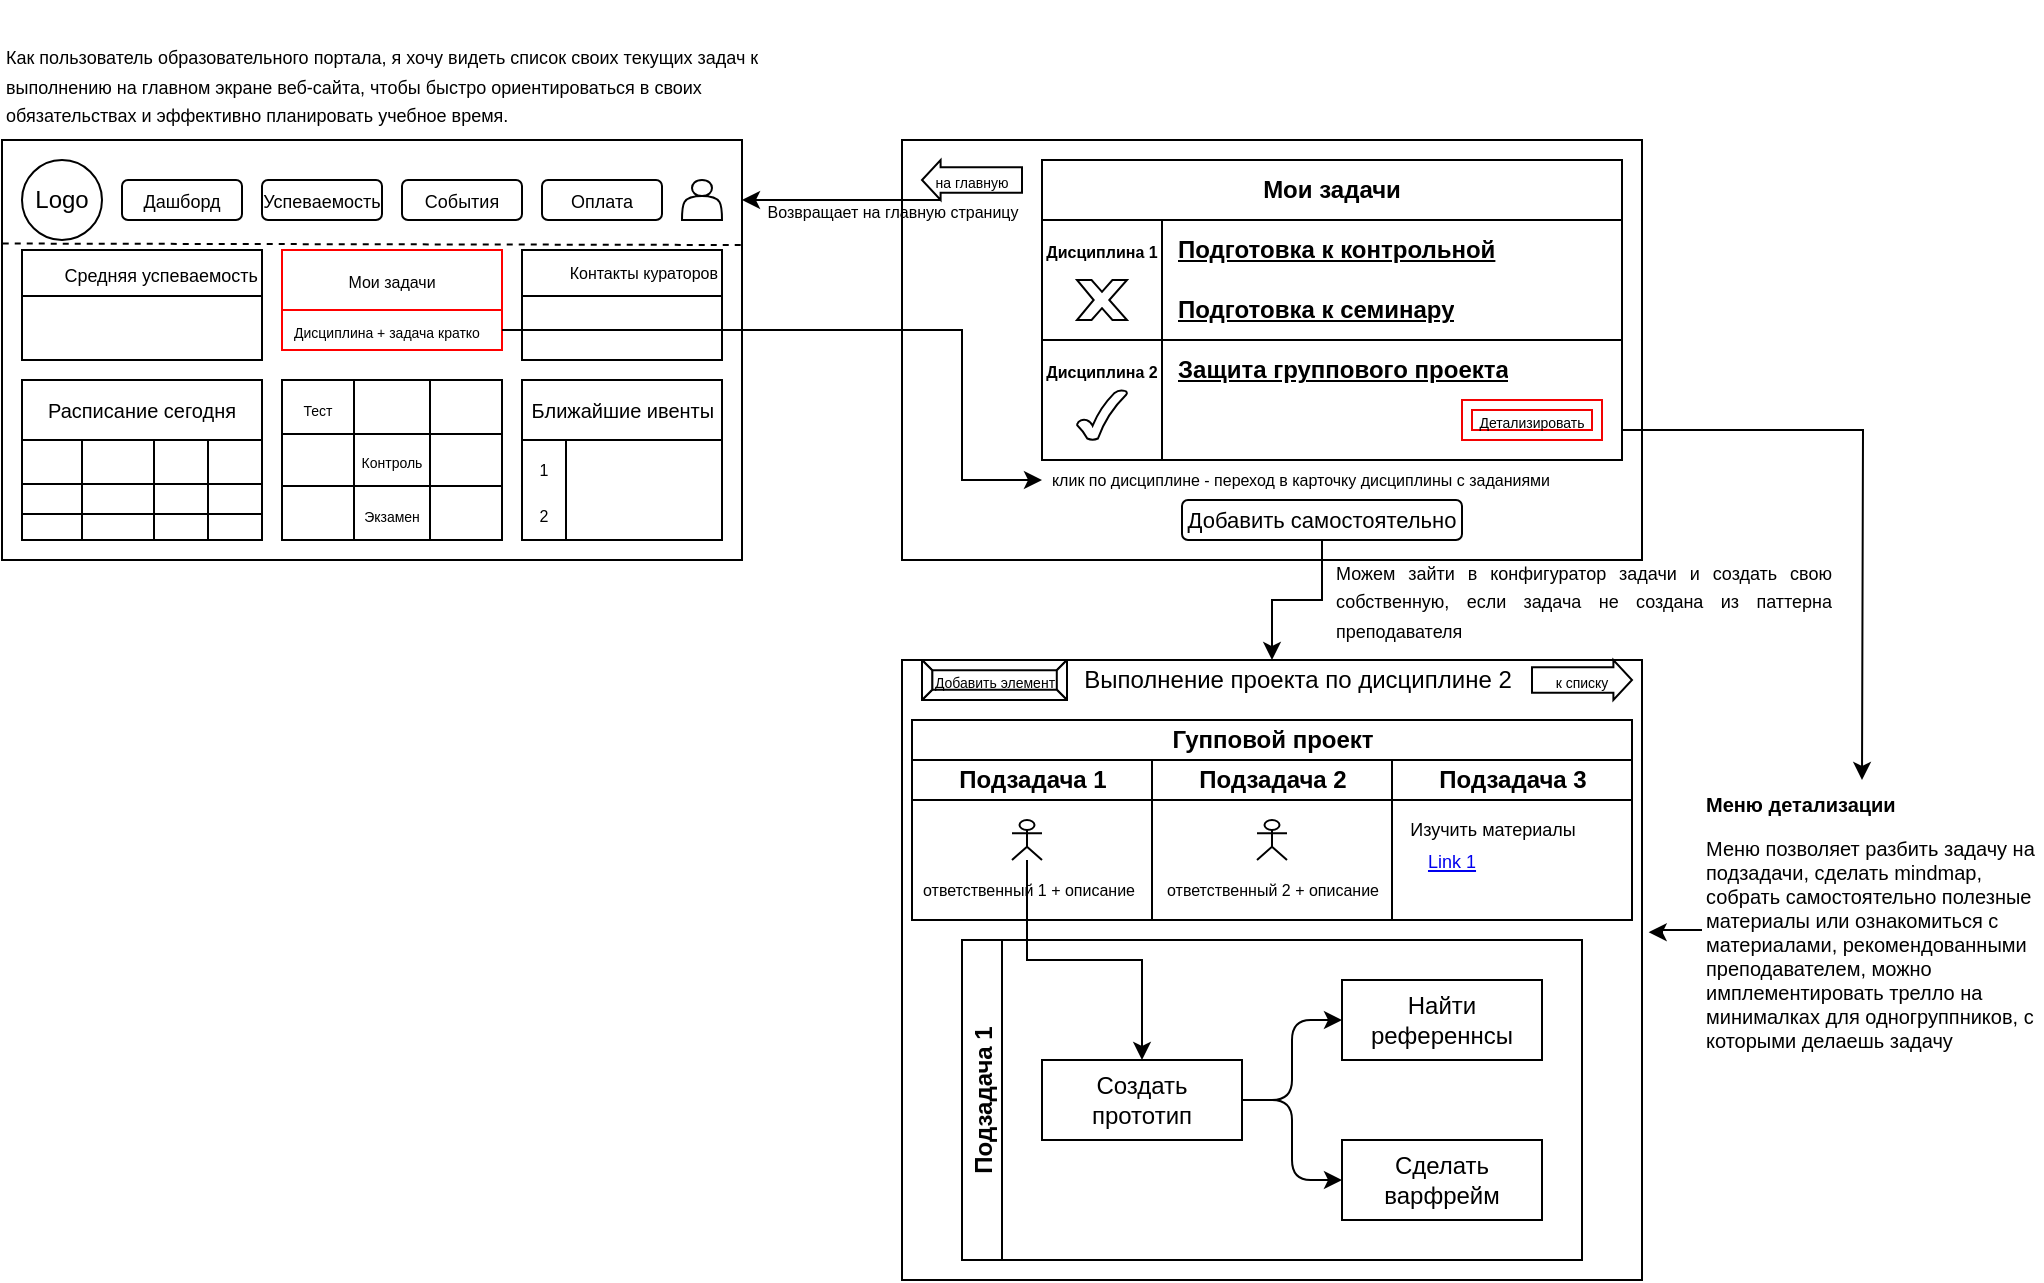 <mxfile version="24.7.17">
  <diagram name="Страница — 1" id="CBC1rgHHHILlYHqByHYL">
    <mxGraphModel dx="1068" dy="666" grid="1" gridSize="10" guides="1" tooltips="1" connect="1" arrows="1" fold="1" page="1" pageScale="1" pageWidth="1100" pageHeight="850" math="0" shadow="0">
      <root>
        <mxCell id="0" />
        <mxCell id="1" parent="0" />
        <mxCell id="UtrABaLbU96Mtq_oK4z2-65" value="" style="group" vertex="1" connectable="0" parent="1">
          <mxGeometry x="70" y="80" width="370" height="210" as="geometry" />
        </mxCell>
        <mxCell id="UtrABaLbU96Mtq_oK4z2-1" value="" style="rounded=0;whiteSpace=wrap;html=1;" vertex="1" parent="UtrABaLbU96Mtq_oK4z2-65">
          <mxGeometry width="370" height="210" as="geometry" />
        </mxCell>
        <mxCell id="UtrABaLbU96Mtq_oK4z2-2" value="Logo" style="ellipse;whiteSpace=wrap;html=1;aspect=fixed;" vertex="1" parent="UtrABaLbU96Mtq_oK4z2-65">
          <mxGeometry x="10" y="10" width="40" height="40" as="geometry" />
        </mxCell>
        <mxCell id="UtrABaLbU96Mtq_oK4z2-3" value="&lt;font style=&quot;font-size: 9px;&quot;&gt;Дашборд&lt;/font&gt;" style="rounded=1;whiteSpace=wrap;html=1;" vertex="1" parent="UtrABaLbU96Mtq_oK4z2-65">
          <mxGeometry x="60" y="20" width="60" height="20" as="geometry" />
        </mxCell>
        <mxCell id="UtrABaLbU96Mtq_oK4z2-4" value="&lt;font style=&quot;font-size: 9px;&quot;&gt;Успеваемость&lt;/font&gt;" style="rounded=1;whiteSpace=wrap;html=1;" vertex="1" parent="UtrABaLbU96Mtq_oK4z2-65">
          <mxGeometry x="130" y="20" width="60" height="20" as="geometry" />
        </mxCell>
        <mxCell id="UtrABaLbU96Mtq_oK4z2-5" value="&lt;font style=&quot;font-size: 9px;&quot;&gt;События&lt;/font&gt;" style="rounded=1;whiteSpace=wrap;html=1;" vertex="1" parent="UtrABaLbU96Mtq_oK4z2-65">
          <mxGeometry x="200" y="20" width="60" height="20" as="geometry" />
        </mxCell>
        <mxCell id="UtrABaLbU96Mtq_oK4z2-6" value="&lt;font style=&quot;font-size: 9px;&quot;&gt;Оплата&lt;/font&gt;" style="rounded=1;whiteSpace=wrap;html=1;" vertex="1" parent="UtrABaLbU96Mtq_oK4z2-65">
          <mxGeometry x="270" y="20" width="60" height="20" as="geometry" />
        </mxCell>
        <mxCell id="UtrABaLbU96Mtq_oK4z2-7" value="" style="shape=actor;whiteSpace=wrap;html=1;" vertex="1" parent="UtrABaLbU96Mtq_oK4z2-65">
          <mxGeometry x="340" y="20" width="20" height="20" as="geometry" />
        </mxCell>
        <mxCell id="UtrABaLbU96Mtq_oK4z2-9" value="&lt;span style=&quot;font-weight: normal;&quot;&gt;&lt;font style=&quot;font-size: 9px;&quot;&gt;Средняя успеваемость&lt;/font&gt;&lt;/span&gt;" style="swimlane;whiteSpace=wrap;html=1;align=right;" vertex="1" parent="UtrABaLbU96Mtq_oK4z2-65">
          <mxGeometry x="10" y="55" width="120" height="55" as="geometry" />
        </mxCell>
        <mxCell id="UtrABaLbU96Mtq_oK4z2-10" value=" Ближайшие ивенты" style="shape=table;startSize=30;container=1;collapsible=0;childLayout=tableLayout;fixedRows=1;rowLines=0;fontStyle=0;strokeColor=default;fontSize=10;align=left;" vertex="1" parent="UtrABaLbU96Mtq_oK4z2-65">
          <mxGeometry x="260" y="120" width="100" height="80" as="geometry" />
        </mxCell>
        <mxCell id="UtrABaLbU96Mtq_oK4z2-11" value="" style="shape=tableRow;horizontal=0;startSize=0;swimlaneHead=0;swimlaneBody=0;top=0;left=0;bottom=0;right=0;collapsible=0;dropTarget=0;fillColor=none;points=[[0,0.5],[1,0.5]];portConstraint=eastwest;strokeColor=inherit;fontSize=16;" vertex="1" parent="UtrABaLbU96Mtq_oK4z2-10">
          <mxGeometry y="30" width="100" height="20" as="geometry" />
        </mxCell>
        <mxCell id="UtrABaLbU96Mtq_oK4z2-12" value="&lt;font style=&quot;font-size: 8px;&quot;&gt;1&lt;/font&gt;" style="shape=partialRectangle;html=1;whiteSpace=wrap;connectable=0;fillColor=none;top=0;left=0;bottom=0;right=0;overflow=hidden;pointerEvents=1;strokeColor=inherit;fontSize=16;" vertex="1" parent="UtrABaLbU96Mtq_oK4z2-11">
          <mxGeometry width="22" height="20" as="geometry">
            <mxRectangle width="22" height="20" as="alternateBounds" />
          </mxGeometry>
        </mxCell>
        <mxCell id="UtrABaLbU96Mtq_oK4z2-13" value="" style="shape=partialRectangle;html=1;whiteSpace=wrap;connectable=0;fillColor=none;top=0;left=0;bottom=0;right=0;align=left;spacingLeft=6;overflow=hidden;strokeColor=inherit;fontSize=16;" vertex="1" parent="UtrABaLbU96Mtq_oK4z2-11">
          <mxGeometry x="22" width="78" height="20" as="geometry">
            <mxRectangle width="78" height="20" as="alternateBounds" />
          </mxGeometry>
        </mxCell>
        <mxCell id="UtrABaLbU96Mtq_oK4z2-14" value="" style="shape=tableRow;horizontal=0;startSize=0;swimlaneHead=0;swimlaneBody=0;top=0;left=0;bottom=0;right=0;collapsible=0;dropTarget=0;fillColor=none;points=[[0,0.5],[1,0.5]];portConstraint=eastwest;strokeColor=inherit;fontSize=16;" vertex="1" parent="UtrABaLbU96Mtq_oK4z2-10">
          <mxGeometry y="50" width="100" height="30" as="geometry" />
        </mxCell>
        <mxCell id="UtrABaLbU96Mtq_oK4z2-15" value="&lt;font style=&quot;font-size: 8px;&quot;&gt;2&lt;/font&gt;" style="shape=partialRectangle;html=1;whiteSpace=wrap;connectable=0;fillColor=none;top=0;left=0;bottom=0;right=0;overflow=hidden;strokeColor=inherit;fontSize=16;" vertex="1" parent="UtrABaLbU96Mtq_oK4z2-14">
          <mxGeometry width="22" height="30" as="geometry">
            <mxRectangle width="22" height="30" as="alternateBounds" />
          </mxGeometry>
        </mxCell>
        <mxCell id="UtrABaLbU96Mtq_oK4z2-16" value="" style="shape=partialRectangle;html=1;whiteSpace=wrap;connectable=0;fillColor=none;top=0;left=0;bottom=0;right=0;align=left;spacingLeft=6;overflow=hidden;strokeColor=inherit;fontSize=16;" vertex="1" parent="UtrABaLbU96Mtq_oK4z2-14">
          <mxGeometry x="22" width="78" height="30" as="geometry">
            <mxRectangle width="78" height="30" as="alternateBounds" />
          </mxGeometry>
        </mxCell>
        <mxCell id="UtrABaLbU96Mtq_oK4z2-24" value="Расписание сегодня" style="shape=table;childLayout=tableLayout;startSize=30;collapsible=0;recursiveResize=0;expand=0;fontSize=10;" vertex="1" parent="UtrABaLbU96Mtq_oK4z2-65">
          <mxGeometry x="10" y="120" width="120" height="80" as="geometry" />
        </mxCell>
        <mxCell id="UtrABaLbU96Mtq_oK4z2-25" value="" style="shape=tableRow;horizontal=0;swimlaneHead=0;swimlaneBody=0;top=0;left=0;strokeColor=inherit;bottom=0;right=0;dropTarget=0;fontStyle=0;fillColor=none;points=[[0,0.5],[1,0.5]];portConstraint=eastwest;startSize=30;collapsible=0;recursiveResize=0;expand=0;fontSize=16;" vertex="1" parent="UtrABaLbU96Mtq_oK4z2-24">
          <mxGeometry y="30" width="120" height="22" as="geometry" />
        </mxCell>
        <mxCell id="UtrABaLbU96Mtq_oK4z2-26" value="" style="swimlane;swimlaneHead=0;swimlaneBody=0;fontStyle=0;strokeColor=inherit;connectable=0;fillColor=none;startSize=40;collapsible=0;recursiveResize=0;expand=0;fontSize=16;" vertex="1" parent="UtrABaLbU96Mtq_oK4z2-25">
          <mxGeometry x="30" width="36" height="22" as="geometry">
            <mxRectangle width="36" height="22" as="alternateBounds" />
          </mxGeometry>
        </mxCell>
        <mxCell id="UtrABaLbU96Mtq_oK4z2-27" value="" style="swimlane;swimlaneHead=0;swimlaneBody=0;fontStyle=0;strokeColor=inherit;connectable=0;fillColor=none;startSize=40;collapsible=0;recursiveResize=0;expand=0;fontSize=16;" vertex="1" parent="UtrABaLbU96Mtq_oK4z2-25">
          <mxGeometry x="66" width="27" height="22" as="geometry">
            <mxRectangle width="27" height="22" as="alternateBounds" />
          </mxGeometry>
        </mxCell>
        <mxCell id="UtrABaLbU96Mtq_oK4z2-28" value="" style="swimlane;swimlaneHead=0;swimlaneBody=0;fontStyle=0;strokeColor=inherit;connectable=0;fillColor=none;startSize=40;collapsible=0;recursiveResize=0;expand=0;fontSize=16;" vertex="1" parent="UtrABaLbU96Mtq_oK4z2-25">
          <mxGeometry x="93" width="27" height="22" as="geometry">
            <mxRectangle width="27" height="22" as="alternateBounds" />
          </mxGeometry>
        </mxCell>
        <mxCell id="UtrABaLbU96Mtq_oK4z2-29" value="" style="shape=tableRow;horizontal=0;swimlaneHead=0;swimlaneBody=0;top=0;left=0;strokeColor=inherit;bottom=0;right=0;dropTarget=0;fontStyle=0;fillColor=none;points=[[0,0.5],[1,0.5]];portConstraint=eastwest;startSize=30;collapsible=0;recursiveResize=0;expand=0;fontSize=16;" vertex="1" parent="UtrABaLbU96Mtq_oK4z2-24">
          <mxGeometry y="52" width="120" height="15" as="geometry" />
        </mxCell>
        <mxCell id="UtrABaLbU96Mtq_oK4z2-30" value="" style="swimlane;swimlaneHead=0;swimlaneBody=0;fontStyle=0;connectable=0;strokeColor=inherit;fillColor=none;startSize=0;collapsible=0;recursiveResize=0;expand=0;fontSize=16;" vertex="1" parent="UtrABaLbU96Mtq_oK4z2-29">
          <mxGeometry x="30" width="36" height="15" as="geometry">
            <mxRectangle width="36" height="15" as="alternateBounds" />
          </mxGeometry>
        </mxCell>
        <mxCell id="UtrABaLbU96Mtq_oK4z2-31" value="" style="swimlane;swimlaneHead=0;swimlaneBody=0;fontStyle=0;connectable=0;strokeColor=inherit;fillColor=none;startSize=0;collapsible=0;recursiveResize=0;expand=0;fontSize=16;" vertex="1" parent="UtrABaLbU96Mtq_oK4z2-29">
          <mxGeometry x="66" width="27" height="15" as="geometry">
            <mxRectangle width="27" height="15" as="alternateBounds" />
          </mxGeometry>
        </mxCell>
        <mxCell id="UtrABaLbU96Mtq_oK4z2-32" value="" style="swimlane;swimlaneHead=0;swimlaneBody=0;fontStyle=0;connectable=0;strokeColor=inherit;fillColor=none;startSize=0;collapsible=0;recursiveResize=0;expand=0;fontSize=16;" vertex="1" parent="UtrABaLbU96Mtq_oK4z2-29">
          <mxGeometry x="93" width="27" height="15" as="geometry">
            <mxRectangle width="27" height="15" as="alternateBounds" />
          </mxGeometry>
        </mxCell>
        <mxCell id="UtrABaLbU96Mtq_oK4z2-33" value="" style="shape=tableRow;horizontal=0;swimlaneHead=0;swimlaneBody=0;top=0;left=0;strokeColor=inherit;bottom=0;right=0;dropTarget=0;fontStyle=0;fillColor=none;points=[[0,0.5],[1,0.5]];portConstraint=eastwest;startSize=30;collapsible=0;recursiveResize=0;expand=0;fontSize=16;" vertex="1" parent="UtrABaLbU96Mtq_oK4z2-24">
          <mxGeometry y="67" width="120" height="13" as="geometry" />
        </mxCell>
        <mxCell id="UtrABaLbU96Mtq_oK4z2-34" value="" style="swimlane;swimlaneHead=0;swimlaneBody=0;fontStyle=0;connectable=0;strokeColor=inherit;fillColor=none;startSize=0;collapsible=0;recursiveResize=0;expand=0;fontSize=16;" vertex="1" parent="UtrABaLbU96Mtq_oK4z2-33">
          <mxGeometry x="30" width="36" height="13" as="geometry">
            <mxRectangle width="36" height="13" as="alternateBounds" />
          </mxGeometry>
        </mxCell>
        <mxCell id="UtrABaLbU96Mtq_oK4z2-35" value="" style="swimlane;swimlaneHead=0;swimlaneBody=0;fontStyle=0;connectable=0;strokeColor=inherit;fillColor=none;startSize=0;collapsible=0;recursiveResize=0;expand=0;fontSize=16;" vertex="1" parent="UtrABaLbU96Mtq_oK4z2-33">
          <mxGeometry x="66" width="27" height="13" as="geometry">
            <mxRectangle width="27" height="13" as="alternateBounds" />
          </mxGeometry>
        </mxCell>
        <mxCell id="UtrABaLbU96Mtq_oK4z2-36" value="" style="swimlane;swimlaneHead=0;swimlaneBody=0;fontStyle=0;connectable=0;strokeColor=inherit;fillColor=none;startSize=0;collapsible=0;recursiveResize=0;expand=0;fontSize=16;" vertex="1" parent="UtrABaLbU96Mtq_oK4z2-33">
          <mxGeometry x="93" width="27" height="13" as="geometry">
            <mxRectangle width="27" height="13" as="alternateBounds" />
          </mxGeometry>
        </mxCell>
        <mxCell id="UtrABaLbU96Mtq_oK4z2-37" value="" style="childLayout=tableLayout;recursiveResize=0;shadow=0;fillColor=none;" vertex="1" parent="UtrABaLbU96Mtq_oK4z2-65">
          <mxGeometry x="140" y="120" width="110" height="80" as="geometry" />
        </mxCell>
        <mxCell id="UtrABaLbU96Mtq_oK4z2-38" value="" style="shape=tableRow;horizontal=0;startSize=0;swimlaneHead=0;swimlaneBody=0;top=0;left=0;bottom=0;right=0;dropTarget=0;collapsible=0;recursiveResize=0;expand=0;fontStyle=0;fillColor=none;strokeColor=inherit;" vertex="1" parent="UtrABaLbU96Mtq_oK4z2-37">
          <mxGeometry width="110" height="27" as="geometry" />
        </mxCell>
        <mxCell id="UtrABaLbU96Mtq_oK4z2-39" value="&lt;font style=&quot;font-size: 7px;&quot;&gt;Тест&lt;/font&gt;" style="connectable=0;recursiveResize=0;strokeColor=inherit;fillColor=none;align=center;whiteSpace=wrap;html=1;" vertex="1" parent="UtrABaLbU96Mtq_oK4z2-38">
          <mxGeometry width="36" height="27" as="geometry">
            <mxRectangle width="36" height="27" as="alternateBounds" />
          </mxGeometry>
        </mxCell>
        <mxCell id="UtrABaLbU96Mtq_oK4z2-40" value="" style="connectable=0;recursiveResize=0;strokeColor=inherit;fillColor=none;align=center;whiteSpace=wrap;html=1;" vertex="1" parent="UtrABaLbU96Mtq_oK4z2-38">
          <mxGeometry x="36" width="38" height="27" as="geometry">
            <mxRectangle width="38" height="27" as="alternateBounds" />
          </mxGeometry>
        </mxCell>
        <mxCell id="UtrABaLbU96Mtq_oK4z2-41" value="" style="connectable=0;recursiveResize=0;strokeColor=inherit;fillColor=none;align=center;whiteSpace=wrap;html=1;" vertex="1" parent="UtrABaLbU96Mtq_oK4z2-38">
          <mxGeometry x="74" width="36" height="27" as="geometry">
            <mxRectangle width="36" height="27" as="alternateBounds" />
          </mxGeometry>
        </mxCell>
        <mxCell id="UtrABaLbU96Mtq_oK4z2-42" style="shape=tableRow;horizontal=0;startSize=0;swimlaneHead=0;swimlaneBody=0;top=0;left=0;bottom=0;right=0;dropTarget=0;collapsible=0;recursiveResize=0;expand=0;fontStyle=0;fillColor=none;strokeColor=inherit;" vertex="1" parent="UtrABaLbU96Mtq_oK4z2-37">
          <mxGeometry y="27" width="110" height="26" as="geometry" />
        </mxCell>
        <mxCell id="UtrABaLbU96Mtq_oK4z2-43" value="" style="connectable=0;recursiveResize=0;strokeColor=inherit;fillColor=none;align=center;whiteSpace=wrap;html=1;" vertex="1" parent="UtrABaLbU96Mtq_oK4z2-42">
          <mxGeometry width="36" height="26" as="geometry">
            <mxRectangle width="36" height="26" as="alternateBounds" />
          </mxGeometry>
        </mxCell>
        <mxCell id="UtrABaLbU96Mtq_oK4z2-44" value="&lt;font style=&quot;font-size: 7px;&quot;&gt;Контроль&lt;/font&gt;" style="connectable=0;recursiveResize=0;strokeColor=inherit;fillColor=none;align=center;whiteSpace=wrap;html=1;" vertex="1" parent="UtrABaLbU96Mtq_oK4z2-42">
          <mxGeometry x="36" width="38" height="26" as="geometry">
            <mxRectangle width="38" height="26" as="alternateBounds" />
          </mxGeometry>
        </mxCell>
        <mxCell id="UtrABaLbU96Mtq_oK4z2-45" value="" style="connectable=0;recursiveResize=0;strokeColor=inherit;fillColor=none;align=center;whiteSpace=wrap;html=1;" vertex="1" parent="UtrABaLbU96Mtq_oK4z2-42">
          <mxGeometry x="74" width="36" height="26" as="geometry">
            <mxRectangle width="36" height="26" as="alternateBounds" />
          </mxGeometry>
        </mxCell>
        <mxCell id="UtrABaLbU96Mtq_oK4z2-46" style="shape=tableRow;horizontal=0;startSize=0;swimlaneHead=0;swimlaneBody=0;top=0;left=0;bottom=0;right=0;dropTarget=0;collapsible=0;recursiveResize=0;expand=0;fontStyle=0;fillColor=none;strokeColor=inherit;" vertex="1" parent="UtrABaLbU96Mtq_oK4z2-37">
          <mxGeometry y="53" width="110" height="27" as="geometry" />
        </mxCell>
        <mxCell id="UtrABaLbU96Mtq_oK4z2-47" value="" style="connectable=0;recursiveResize=0;strokeColor=inherit;fillColor=none;align=center;whiteSpace=wrap;html=1;" vertex="1" parent="UtrABaLbU96Mtq_oK4z2-46">
          <mxGeometry width="36" height="27" as="geometry">
            <mxRectangle width="36" height="27" as="alternateBounds" />
          </mxGeometry>
        </mxCell>
        <mxCell id="UtrABaLbU96Mtq_oK4z2-48" value="&lt;font style=&quot;font-size: 7px;&quot;&gt;Экзамен&lt;/font&gt;" style="connectable=0;recursiveResize=0;strokeColor=inherit;fillColor=none;align=center;whiteSpace=wrap;html=1;" vertex="1" parent="UtrABaLbU96Mtq_oK4z2-46">
          <mxGeometry x="36" width="38" height="27" as="geometry">
            <mxRectangle width="38" height="27" as="alternateBounds" />
          </mxGeometry>
        </mxCell>
        <mxCell id="UtrABaLbU96Mtq_oK4z2-49" value="" style="connectable=0;recursiveResize=0;strokeColor=inherit;fillColor=none;align=center;whiteSpace=wrap;html=1;" vertex="1" parent="UtrABaLbU96Mtq_oK4z2-46">
          <mxGeometry x="74" width="36" height="27" as="geometry">
            <mxRectangle width="36" height="27" as="alternateBounds" />
          </mxGeometry>
        </mxCell>
        <mxCell id="UtrABaLbU96Mtq_oK4z2-50" value="Контакты кураторов" style="swimlane;fontStyle=0;fontSize=8;align=right;" vertex="1" parent="UtrABaLbU96Mtq_oK4z2-65">
          <mxGeometry x="260" y="55" width="100" height="55" as="geometry" />
        </mxCell>
        <mxCell id="UtrABaLbU96Mtq_oK4z2-51" value="&lt;font style=&quot;font-size: 8px;&quot;&gt;Мои задачи&lt;/font&gt;" style="swimlane;fontStyle=0;childLayout=stackLayout;horizontal=1;startSize=30;horizontalStack=0;resizeParent=1;resizeParentMax=0;resizeLast=0;collapsible=1;marginBottom=0;whiteSpace=wrap;html=1;strokeColor=#ff0000;" vertex="1" parent="UtrABaLbU96Mtq_oK4z2-65">
          <mxGeometry x="140" y="55" width="110" height="50" as="geometry" />
        </mxCell>
        <mxCell id="UtrABaLbU96Mtq_oK4z2-52" value="&lt;font style=&quot;font-size: 7px;&quot;&gt;Дисциплина + задача кратко&lt;/font&gt;" style="text;strokeColor=none;fillColor=none;align=left;verticalAlign=middle;spacingLeft=4;spacingRight=4;overflow=hidden;points=[[0,0.5],[1,0.5]];portConstraint=eastwest;rotatable=0;whiteSpace=wrap;html=1;" vertex="1" parent="UtrABaLbU96Mtq_oK4z2-51">
          <mxGeometry y="30" width="110" height="20" as="geometry" />
        </mxCell>
        <mxCell id="UtrABaLbU96Mtq_oK4z2-67" value="" style="endArrow=none;dashed=1;html=1;rounded=0;entryX=1;entryY=0.25;entryDx=0;entryDy=0;" edge="1" parent="UtrABaLbU96Mtq_oK4z2-65" target="UtrABaLbU96Mtq_oK4z2-1">
          <mxGeometry width="50" height="50" relative="1" as="geometry">
            <mxPoint x="0.37" y="51.77" as="sourcePoint" />
            <mxPoint x="370" y="55.0" as="targetPoint" />
          </mxGeometry>
        </mxCell>
        <mxCell id="UtrABaLbU96Mtq_oK4z2-66" value="&lt;font style=&quot;font-size: 9px;&quot;&gt;&lt;br&gt;Как пользователь образовательного портала, я хочу видеть список своих текущих задач к выполнению на главном экране веб-сайта, чтобы быстро ориентироваться в своих обязательствах и эффективно планировать учебное время.&lt;/font&gt;" style="text;whiteSpace=wrap;html=1;" vertex="1" parent="1">
          <mxGeometry x="70" y="10" width="380" height="40" as="geometry" />
        </mxCell>
        <mxCell id="UtrABaLbU96Mtq_oK4z2-69" value="" style="rounded=0;whiteSpace=wrap;html=1;" vertex="1" parent="1">
          <mxGeometry x="520" y="80" width="370" height="210" as="geometry" />
        </mxCell>
        <mxCell id="UtrABaLbU96Mtq_oK4z2-70" value="&lt;div style=&quot;&quot;&gt;&lt;span style=&quot;font-size: 7px; background-color: initial;&quot;&gt;на главную&lt;/span&gt;&lt;/div&gt;" style="shape=singleArrow;direction=west;whiteSpace=wrap;html=1;align=center;arrowWidth=0.643;arrowSize=0.186;" vertex="1" parent="1">
          <mxGeometry x="530" y="90" width="50" height="20" as="geometry" />
        </mxCell>
        <mxCell id="UtrABaLbU96Mtq_oK4z2-84" value="Мои задачи" style="shape=table;startSize=30;container=1;collapsible=1;childLayout=tableLayout;fixedRows=1;rowLines=0;fontStyle=1;align=center;resizeLast=1;html=1;whiteSpace=wrap;" vertex="1" parent="1">
          <mxGeometry x="590" y="90" width="290" height="150" as="geometry" />
        </mxCell>
        <mxCell id="UtrABaLbU96Mtq_oK4z2-85" value="" style="shape=tableRow;horizontal=0;startSize=0;swimlaneHead=0;swimlaneBody=0;fillColor=none;collapsible=0;dropTarget=0;points=[[0,0.5],[1,0.5]];portConstraint=eastwest;top=0;left=0;right=0;bottom=0;html=1;" vertex="1" parent="UtrABaLbU96Mtq_oK4z2-84">
          <mxGeometry y="30" width="290" height="30" as="geometry" />
        </mxCell>
        <mxCell id="UtrABaLbU96Mtq_oK4z2-86" value="&lt;font style=&quot;font-size: 8px;&quot;&gt;Дисциплина 1&lt;/font&gt;" style="shape=partialRectangle;connectable=0;fillColor=none;top=0;left=0;bottom=0;right=0;fontStyle=1;overflow=hidden;html=1;whiteSpace=wrap;align=center;" vertex="1" parent="UtrABaLbU96Mtq_oK4z2-85">
          <mxGeometry width="60" height="30" as="geometry">
            <mxRectangle width="60" height="30" as="alternateBounds" />
          </mxGeometry>
        </mxCell>
        <mxCell id="UtrABaLbU96Mtq_oK4z2-87" value="Подготовка к контрольной" style="shape=partialRectangle;connectable=0;fillColor=none;top=0;left=0;bottom=0;right=0;align=left;spacingLeft=6;fontStyle=5;overflow=hidden;html=1;whiteSpace=wrap;" vertex="1" parent="UtrABaLbU96Mtq_oK4z2-85">
          <mxGeometry x="60" width="230" height="30" as="geometry">
            <mxRectangle width="230" height="30" as="alternateBounds" />
          </mxGeometry>
        </mxCell>
        <mxCell id="UtrABaLbU96Mtq_oK4z2-88" value="" style="shape=tableRow;horizontal=0;startSize=0;swimlaneHead=0;swimlaneBody=0;fillColor=none;collapsible=0;dropTarget=0;points=[[0,0.5],[1,0.5]];portConstraint=eastwest;top=0;left=0;right=0;bottom=1;html=1;" vertex="1" parent="UtrABaLbU96Mtq_oK4z2-84">
          <mxGeometry y="60" width="290" height="30" as="geometry" />
        </mxCell>
        <mxCell id="UtrABaLbU96Mtq_oK4z2-89" value="" style="shape=partialRectangle;connectable=0;fillColor=none;top=0;left=0;bottom=0;right=0;fontStyle=1;overflow=hidden;html=1;whiteSpace=wrap;" vertex="1" parent="UtrABaLbU96Mtq_oK4z2-88">
          <mxGeometry width="60" height="30" as="geometry">
            <mxRectangle width="60" height="30" as="alternateBounds" />
          </mxGeometry>
        </mxCell>
        <mxCell id="UtrABaLbU96Mtq_oK4z2-90" value="Подготовка к семинару" style="shape=partialRectangle;connectable=0;fillColor=none;top=0;left=0;bottom=0;right=0;align=left;spacingLeft=6;fontStyle=5;overflow=hidden;html=1;whiteSpace=wrap;" vertex="1" parent="UtrABaLbU96Mtq_oK4z2-88">
          <mxGeometry x="60" width="230" height="30" as="geometry">
            <mxRectangle width="230" height="30" as="alternateBounds" />
          </mxGeometry>
        </mxCell>
        <mxCell id="UtrABaLbU96Mtq_oK4z2-91" value="" style="shape=tableRow;horizontal=0;startSize=0;swimlaneHead=0;swimlaneBody=0;fillColor=none;collapsible=0;dropTarget=0;points=[[0,0.5],[1,0.5]];portConstraint=eastwest;top=0;left=0;right=0;bottom=0;html=1;" vertex="1" parent="UtrABaLbU96Mtq_oK4z2-84">
          <mxGeometry y="90" width="290" height="30" as="geometry" />
        </mxCell>
        <mxCell id="UtrABaLbU96Mtq_oK4z2-92" value="" style="shape=partialRectangle;connectable=0;fillColor=none;top=0;left=0;bottom=0;right=0;editable=1;overflow=hidden;html=1;whiteSpace=wrap;" vertex="1" parent="UtrABaLbU96Mtq_oK4z2-91">
          <mxGeometry width="60" height="30" as="geometry">
            <mxRectangle width="60" height="30" as="alternateBounds" />
          </mxGeometry>
        </mxCell>
        <mxCell id="UtrABaLbU96Mtq_oK4z2-93" value="" style="shape=partialRectangle;connectable=0;fillColor=none;top=0;left=0;bottom=0;right=0;align=left;spacingLeft=6;overflow=hidden;html=1;whiteSpace=wrap;" vertex="1" parent="UtrABaLbU96Mtq_oK4z2-91">
          <mxGeometry x="60" width="230" height="30" as="geometry">
            <mxRectangle width="230" height="30" as="alternateBounds" />
          </mxGeometry>
        </mxCell>
        <mxCell id="UtrABaLbU96Mtq_oK4z2-94" value="" style="shape=tableRow;horizontal=0;startSize=0;swimlaneHead=0;swimlaneBody=0;fillColor=none;collapsible=0;dropTarget=0;points=[[0,0.5],[1,0.5]];portConstraint=eastwest;top=0;left=0;right=0;bottom=0;html=1;" vertex="1" parent="UtrABaLbU96Mtq_oK4z2-84">
          <mxGeometry y="120" width="290" height="30" as="geometry" />
        </mxCell>
        <mxCell id="UtrABaLbU96Mtq_oK4z2-95" value="" style="shape=partialRectangle;connectable=0;fillColor=none;top=0;left=0;bottom=0;right=0;editable=1;overflow=hidden;html=1;whiteSpace=wrap;" vertex="1" parent="UtrABaLbU96Mtq_oK4z2-94">
          <mxGeometry width="60" height="30" as="geometry">
            <mxRectangle width="60" height="30" as="alternateBounds" />
          </mxGeometry>
        </mxCell>
        <mxCell id="UtrABaLbU96Mtq_oK4z2-96" value="" style="shape=partialRectangle;connectable=0;fillColor=none;top=0;left=0;bottom=0;right=0;align=left;spacingLeft=6;overflow=hidden;html=1;whiteSpace=wrap;" vertex="1" parent="UtrABaLbU96Mtq_oK4z2-94">
          <mxGeometry x="60" width="230" height="30" as="geometry">
            <mxRectangle width="230" height="30" as="alternateBounds" />
          </mxGeometry>
        </mxCell>
        <mxCell id="UtrABaLbU96Mtq_oK4z2-97" value="&lt;font style=&quot;font-size: 8px;&quot;&gt;Дисциплина 2&lt;/font&gt;" style="shape=partialRectangle;connectable=0;fillColor=none;top=0;left=0;bottom=0;right=0;fontStyle=1;overflow=hidden;html=1;whiteSpace=wrap;align=center;" vertex="1" parent="1">
          <mxGeometry x="590" y="170" width="60" height="50" as="geometry">
            <mxRectangle width="60" height="30" as="alternateBounds" />
          </mxGeometry>
        </mxCell>
        <mxCell id="UtrABaLbU96Mtq_oK4z2-98" value="Защита группового проекта" style="shape=partialRectangle;connectable=0;fillColor=none;top=0;left=0;bottom=0;right=0;align=left;spacingLeft=6;fontStyle=5;overflow=hidden;html=1;whiteSpace=wrap;" vertex="1" parent="1">
          <mxGeometry x="650" y="180" width="230" height="30" as="geometry">
            <mxRectangle width="230" height="30" as="alternateBounds" />
          </mxGeometry>
        </mxCell>
        <mxCell id="UtrABaLbU96Mtq_oK4z2-100" value="&lt;font style=&quot;font-size: 7px;&quot;&gt;Детализировать&lt;/font&gt;" style="shape=ext;margin=3;double=1;whiteSpace=wrap;html=1;align=center;strokeColor=#f20202;" vertex="1" parent="1">
          <mxGeometry x="800" y="210" width="70" height="20" as="geometry" />
        </mxCell>
        <mxCell id="UtrABaLbU96Mtq_oK4z2-104" value="" style="endArrow=classic;html=1;rounded=0;exitX=0;exitY=0;exitDx=40.714;exitDy=0;exitPerimeter=0;" edge="1" parent="1" source="UtrABaLbU96Mtq_oK4z2-70">
          <mxGeometry width="50" height="50" relative="1" as="geometry">
            <mxPoint x="520" y="110" as="sourcePoint" />
            <mxPoint x="440" y="110" as="targetPoint" />
          </mxGeometry>
        </mxCell>
        <mxCell id="UtrABaLbU96Mtq_oK4z2-105" value="&lt;font style=&quot;font-size: 8px;&quot;&gt;Возвращает на главную страницу&lt;/font&gt;" style="text;html=1;align=center;verticalAlign=middle;resizable=0;points=[];autosize=1;strokeColor=none;fillColor=none;" vertex="1" parent="1">
          <mxGeometry x="440" y="100" width="150" height="30" as="geometry" />
        </mxCell>
        <mxCell id="UtrABaLbU96Mtq_oK4z2-106" style="edgeStyle=orthogonalEdgeStyle;rounded=0;orthogonalLoop=1;jettySize=auto;html=1;" edge="1" parent="1" source="UtrABaLbU96Mtq_oK4z2-52">
          <mxGeometry relative="1" as="geometry">
            <mxPoint x="590" y="250" as="targetPoint" />
            <Array as="points">
              <mxPoint x="550" y="175" />
              <mxPoint x="550" y="250" />
            </Array>
          </mxGeometry>
        </mxCell>
        <mxCell id="UtrABaLbU96Mtq_oK4z2-107" value="&lt;font style=&quot;font-size: 8px;&quot;&gt;клик по дисциплине - переход в карточку дисциплины с заданиями&lt;/font&gt;" style="edgeLabel;html=1;align=center;verticalAlign=top;resizable=0;points=[];fontSize=8;rotation=0;spacingRight=0;spacing=0;horizontal=1;" vertex="1" connectable="0" parent="UtrABaLbU96Mtq_oK4z2-106">
          <mxGeometry x="0.341" y="1" relative="1" as="geometry">
            <mxPoint x="168" y="64" as="offset" />
          </mxGeometry>
        </mxCell>
        <mxCell id="UtrABaLbU96Mtq_oK4z2-112" value="" style="verticalLabelPosition=bottom;verticalAlign=top;html=1;shape=mxgraph.basic.tick" vertex="1" parent="1">
          <mxGeometry x="607.5" y="205" width="25" height="25" as="geometry" />
        </mxCell>
        <mxCell id="UtrABaLbU96Mtq_oK4z2-113" value="" style="verticalLabelPosition=bottom;verticalAlign=top;html=1;shape=mxgraph.basic.x" vertex="1" parent="1">
          <mxGeometry x="607.5" y="150" width="25" height="20" as="geometry" />
        </mxCell>
        <mxCell id="UtrABaLbU96Mtq_oK4z2-139" style="edgeStyle=orthogonalEdgeStyle;rounded=0;orthogonalLoop=1;jettySize=auto;html=1;exitX=0.5;exitY=1;exitDx=0;exitDy=0;entryX=0.5;entryY=0;entryDx=0;entryDy=0;" edge="1" parent="1" source="UtrABaLbU96Mtq_oK4z2-114" target="UtrABaLbU96Mtq_oK4z2-115">
          <mxGeometry relative="1" as="geometry" />
        </mxCell>
        <mxCell id="UtrABaLbU96Mtq_oK4z2-114" value="&lt;font style=&quot;font-size: 11px;&quot;&gt;Добавить самостоятельно&lt;/font&gt;" style="rounded=1;whiteSpace=wrap;html=1;" vertex="1" parent="1">
          <mxGeometry x="660" y="260" width="140" height="20" as="geometry" />
        </mxCell>
        <mxCell id="UtrABaLbU96Mtq_oK4z2-115" value="" style="rounded=0;whiteSpace=wrap;html=1;" vertex="1" parent="1">
          <mxGeometry x="520" y="340" width="370" height="310" as="geometry" />
        </mxCell>
        <mxCell id="UtrABaLbU96Mtq_oK4z2-116" style="edgeStyle=orthogonalEdgeStyle;rounded=0;orthogonalLoop=1;jettySize=auto;html=1;" edge="1" parent="1" source="UtrABaLbU96Mtq_oK4z2-94">
          <mxGeometry relative="1" as="geometry">
            <mxPoint x="1000" y="400" as="targetPoint" />
          </mxGeometry>
        </mxCell>
        <mxCell id="UtrABaLbU96Mtq_oK4z2-117" value="&lt;h1 style=&quot;margin-top: 0px; font-size: 10px;&quot;&gt;&lt;font style=&quot;font-size: 10px;&quot;&gt;Меню детализации&lt;/font&gt;&lt;/h1&gt;&lt;p style=&quot;font-size: 10px;&quot;&gt;&lt;font style=&quot;font-size: 10px;&quot;&gt;Меню позволяет разбить задачу на подзадачи, сделать mindmap, собрать самостоятельно полезные материалы или ознакомиться с материалами, рекомендованными преподавателем, можно имплементировать трелло на минималках для одногруппников, с которыми делаешь задачу&lt;/font&gt;&lt;/p&gt;" style="text;html=1;whiteSpace=wrap;overflow=hidden;rounded=0;" vertex="1" parent="1">
          <mxGeometry x="920" y="400" width="170" height="150" as="geometry" />
        </mxCell>
        <mxCell id="UtrABaLbU96Mtq_oK4z2-120" value="Гупповой проект" style="swimlane;childLayout=stackLayout;resizeParent=1;resizeParentMax=0;startSize=20;html=1;" vertex="1" parent="1">
          <mxGeometry x="525" y="370" width="360" height="100" as="geometry" />
        </mxCell>
        <mxCell id="UtrABaLbU96Mtq_oK4z2-121" value="Подзадача 1" style="swimlane;startSize=20;html=1;" vertex="1" parent="UtrABaLbU96Mtq_oK4z2-120">
          <mxGeometry y="20" width="120" height="80" as="geometry" />
        </mxCell>
        <mxCell id="UtrABaLbU96Mtq_oK4z2-135" value="&lt;font style=&quot;font-size: 8px;&quot;&gt;ответственный 1 + описание&lt;/font&gt;" style="shape=umlActor;verticalLabelPosition=bottom;verticalAlign=top;html=1;outlineConnect=0;" vertex="1" parent="UtrABaLbU96Mtq_oK4z2-121">
          <mxGeometry x="50" y="30" width="15" height="20" as="geometry" />
        </mxCell>
        <mxCell id="UtrABaLbU96Mtq_oK4z2-122" value="Подзадача 2" style="swimlane;startSize=20;html=1;" vertex="1" parent="UtrABaLbU96Mtq_oK4z2-120">
          <mxGeometry x="120" y="20" width="120" height="80" as="geometry" />
        </mxCell>
        <mxCell id="UtrABaLbU96Mtq_oK4z2-138" value="&lt;font style=&quot;font-size: 8px;&quot;&gt;ответственный 2 + описание&lt;/font&gt;" style="shape=umlActor;verticalLabelPosition=bottom;verticalAlign=top;html=1;outlineConnect=0;" vertex="1" parent="UtrABaLbU96Mtq_oK4z2-122">
          <mxGeometry x="52.5" y="30" width="15" height="20" as="geometry" />
        </mxCell>
        <mxCell id="UtrABaLbU96Mtq_oK4z2-123" value="Подзадача 3" style="swimlane;startSize=20;html=1;" vertex="1" parent="UtrABaLbU96Mtq_oK4z2-120">
          <mxGeometry x="240" y="20" width="120" height="80" as="geometry" />
        </mxCell>
        <mxCell id="UtrABaLbU96Mtq_oK4z2-140" value="&lt;span style=&quot;font-weight: normal;&quot;&gt;&lt;font style=&quot;font-size: 9px;&quot;&gt;Изучить материалы&lt;/font&gt;&lt;/span&gt;" style="text;strokeColor=none;fillColor=none;html=1;fontSize=24;fontStyle=1;verticalAlign=middle;align=center;" vertex="1" parent="UtrABaLbU96Mtq_oK4z2-123">
          <mxGeometry y="30" width="100" as="geometry" />
        </mxCell>
        <UserObject label="&lt;font style=&quot;font-size: 9px;&quot;&gt;Link 1&lt;/font&gt;" id="UtrABaLbU96Mtq_oK4z2-141">
          <mxCell style="text;html=1;strokeColor=none;fillColor=none;whiteSpace=wrap;align=center;verticalAlign=middle;fontColor=#0000EE;fontStyle=4;" vertex="1" parent="UtrABaLbU96Mtq_oK4z2-123">
            <mxGeometry y="40" width="60" height="20" as="geometry" />
          </mxCell>
        </UserObject>
        <mxCell id="UtrABaLbU96Mtq_oK4z2-124" value="Подзадача 1" style="swimlane;startSize=20;horizontal=0;childLayout=treeLayout;horizontalTree=1;sortEdges=1;resizable=0;containerType=tree;fontSize=12;" vertex="1" parent="1">
          <mxGeometry x="550" y="480" width="310" height="160" as="geometry" />
        </mxCell>
        <mxCell id="UtrABaLbU96Mtq_oK4z2-125" value="Создать прототип" style="whiteSpace=wrap;html=1;" vertex="1" parent="UtrABaLbU96Mtq_oK4z2-124">
          <mxGeometry x="40" y="60" width="100" height="40" as="geometry" />
        </mxCell>
        <mxCell id="UtrABaLbU96Mtq_oK4z2-126" value="Найти референнсы" style="whiteSpace=wrap;html=1;" vertex="1" parent="UtrABaLbU96Mtq_oK4z2-124">
          <mxGeometry x="190" y="20" width="100" height="40" as="geometry" />
        </mxCell>
        <mxCell id="UtrABaLbU96Mtq_oK4z2-127" value="" style="edgeStyle=elbowEdgeStyle;elbow=horizontal;html=1;rounded=1;curved=0;sourcePerimeterSpacing=0;targetPerimeterSpacing=0;startSize=6;endSize=6;" edge="1" parent="UtrABaLbU96Mtq_oK4z2-124" source="UtrABaLbU96Mtq_oK4z2-125" target="UtrABaLbU96Mtq_oK4z2-126">
          <mxGeometry relative="1" as="geometry" />
        </mxCell>
        <mxCell id="UtrABaLbU96Mtq_oK4z2-128" value="Сделать варфрейм" style="whiteSpace=wrap;html=1;" vertex="1" parent="UtrABaLbU96Mtq_oK4z2-124">
          <mxGeometry x="190" y="100" width="100" height="40" as="geometry" />
        </mxCell>
        <mxCell id="UtrABaLbU96Mtq_oK4z2-129" value="" style="edgeStyle=elbowEdgeStyle;elbow=horizontal;html=1;rounded=1;curved=0;sourcePerimeterSpacing=0;targetPerimeterSpacing=0;startSize=6;endSize=6;" edge="1" parent="UtrABaLbU96Mtq_oK4z2-124" source="UtrABaLbU96Mtq_oK4z2-125" target="UtrABaLbU96Mtq_oK4z2-128">
          <mxGeometry relative="1" as="geometry" />
        </mxCell>
        <mxCell id="UtrABaLbU96Mtq_oK4z2-132" value="&lt;div style=&quot;&quot;&gt;&lt;span style=&quot;font-size: 7px;&quot;&gt;к списку&lt;/span&gt;&lt;/div&gt;" style="shape=singleArrow;direction=east;whiteSpace=wrap;html=1;align=center;arrowWidth=0.643;arrowSize=0.186;" vertex="1" parent="1">
          <mxGeometry x="835" y="340" width="50" height="20" as="geometry" />
        </mxCell>
        <mxCell id="UtrABaLbU96Mtq_oK4z2-134" value="&lt;font style=&quot;font-size: 7px;&quot;&gt;Добавить элемент&lt;/font&gt;" style="labelPosition=center;verticalLabelPosition=middle;align=center;html=1;shape=mxgraph.basic.button;dx=5.1;whiteSpace=wrap;" vertex="1" parent="1">
          <mxGeometry x="530" y="340" width="72.5" height="20" as="geometry" />
        </mxCell>
        <mxCell id="UtrABaLbU96Mtq_oK4z2-137" value="" style="edgeStyle=orthogonalEdgeStyle;rounded=0;orthogonalLoop=1;jettySize=auto;html=1;" edge="1" parent="1" source="UtrABaLbU96Mtq_oK4z2-135" target="UtrABaLbU96Mtq_oK4z2-125">
          <mxGeometry relative="1" as="geometry" />
        </mxCell>
        <UserObject label="Выполнение проекта по дисциплине 2" placeholders="1" name="Variable" id="UtrABaLbU96Mtq_oK4z2-142">
          <mxCell style="text;html=1;strokeColor=none;fillColor=none;align=center;verticalAlign=middle;whiteSpace=wrap;overflow=hidden;" vertex="1" parent="1">
            <mxGeometry x="602.5" y="340" width="230" height="20" as="geometry" />
          </mxCell>
        </UserObject>
        <UserObject label="&lt;div style=&quot;text-align: justify;&quot;&gt;&lt;span style=&quot;background-color: initial;&quot;&gt;&lt;font style=&quot;font-size: 9px;&quot;&gt;Можем зайти в конфигуратор задачи и создать свою собственную, если задача не создана из паттерна преподавателя&lt;/font&gt;&lt;/span&gt;&lt;/div&gt;" placeholders="1" name="Variable" id="UtrABaLbU96Mtq_oK4z2-143">
          <mxCell style="text;html=1;strokeColor=none;fillColor=none;align=left;verticalAlign=middle;whiteSpace=wrap;overflow=hidden;" vertex="1" parent="1">
            <mxGeometry x="735" y="270" width="250" height="80" as="geometry" />
          </mxCell>
        </UserObject>
        <mxCell id="UtrABaLbU96Mtq_oK4z2-144" style="edgeStyle=orthogonalEdgeStyle;rounded=0;orthogonalLoop=1;jettySize=auto;html=1;entryX=1.009;entryY=0.439;entryDx=0;entryDy=0;entryPerimeter=0;" edge="1" parent="1" source="UtrABaLbU96Mtq_oK4z2-117" target="UtrABaLbU96Mtq_oK4z2-115">
          <mxGeometry relative="1" as="geometry" />
        </mxCell>
      </root>
    </mxGraphModel>
  </diagram>
</mxfile>

